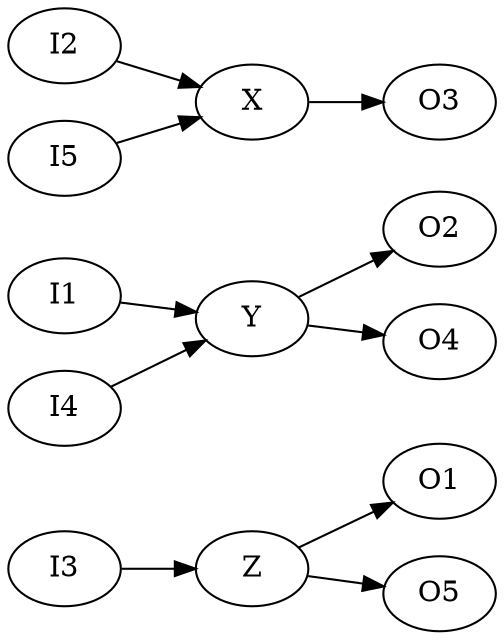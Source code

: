 digraph
{
	rankdir = "LR";
	Z;
	Y;
	X;
	I1 -> Y;
	I2 -> X;
	I3 -> Z;
	I4 -> Y;
	I5 -> X;
	Z -> O1;
	Y -> O2;
	X -> O3;
	Y -> O4;
	Z -> O5;
}

